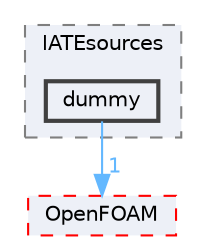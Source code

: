 digraph "src/phaseSystemModels/twoPhaseEuler/twoPhaseSystem/diameterModels/IATE/IATEsources/dummy"
{
 // LATEX_PDF_SIZE
  bgcolor="transparent";
  edge [fontname=Helvetica,fontsize=10,labelfontname=Helvetica,labelfontsize=10];
  node [fontname=Helvetica,fontsize=10,shape=box,height=0.2,width=0.4];
  compound=true
  subgraph clusterdir_db79b444b1da252d6fa55a01f1cdbe2a {
    graph [ bgcolor="#edf0f7", pencolor="grey50", label="IATEsources", fontname=Helvetica,fontsize=10 style="filled,dashed", URL="dir_db79b444b1da252d6fa55a01f1cdbe2a.html",tooltip=""]
  dir_18a6f17510f0c4c37653695957eb25ea [label="dummy", fillcolor="#edf0f7", color="grey25", style="filled,bold", URL="dir_18a6f17510f0c4c37653695957eb25ea.html",tooltip=""];
  }
  dir_c5473ff19b20e6ec4dfe5c310b3778a8 [label="OpenFOAM", fillcolor="#edf0f7", color="red", style="filled,dashed", URL="dir_c5473ff19b20e6ec4dfe5c310b3778a8.html",tooltip=""];
  dir_18a6f17510f0c4c37653695957eb25ea->dir_c5473ff19b20e6ec4dfe5c310b3778a8 [headlabel="1", labeldistance=1.5 headhref="dir_001067_002695.html" href="dir_001067_002695.html" color="steelblue1" fontcolor="steelblue1"];
}

